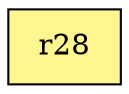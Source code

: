 digraph G {
rankdir=BT;ranksep="2.0";
"r28" [shape=record,fillcolor=khaki1,style=filled,label="{r28}"];
}